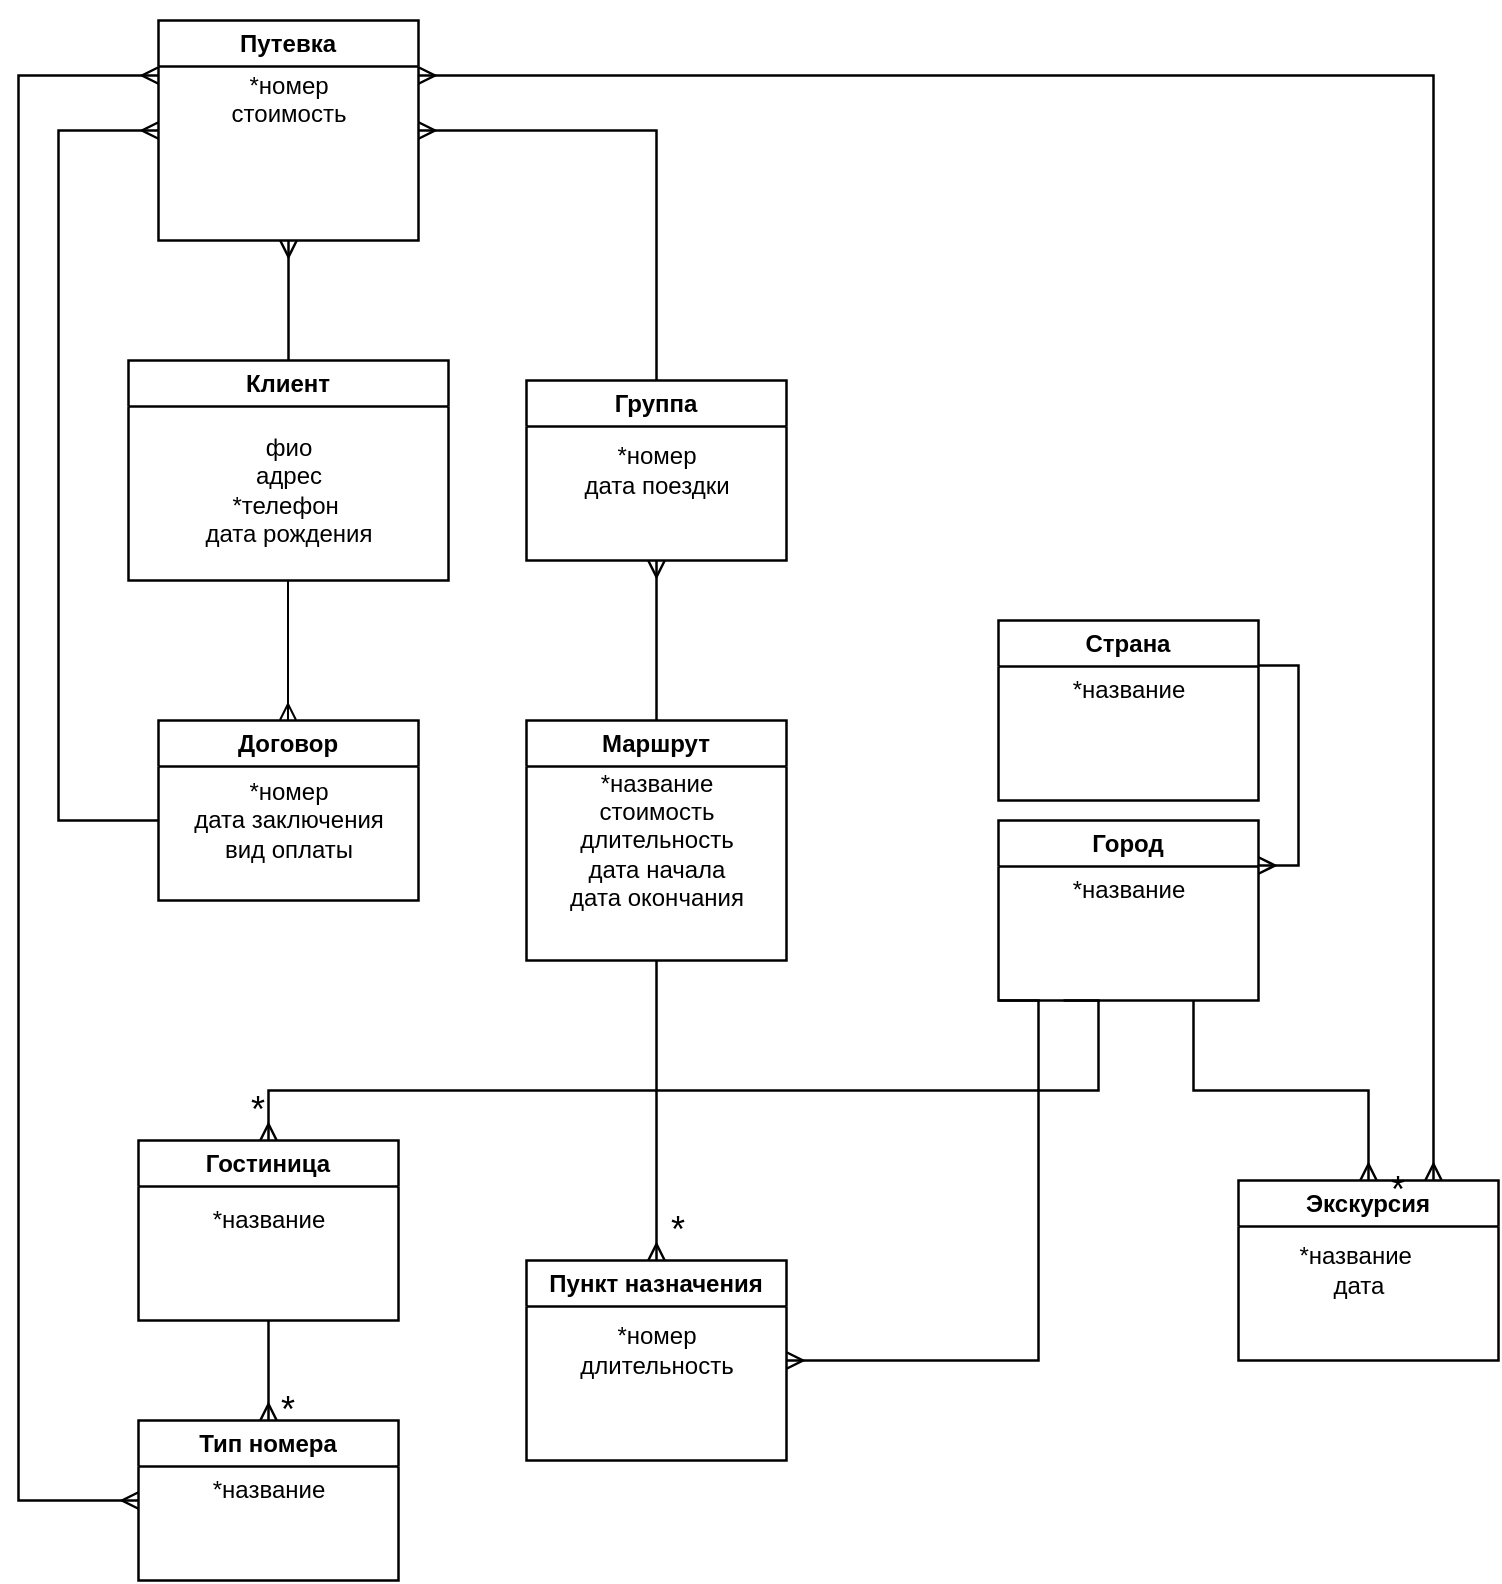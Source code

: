 <mxfile version="21.0.6" type="github">
  <diagram name="Page-1" id="dom_ONQLPfGAE_KSfMXB">
    <mxGraphModel dx="1783" dy="788" grid="1" gridSize="10" guides="1" tooltips="1" connect="1" arrows="1" fold="1" page="1" pageScale="1" pageWidth="827" pageHeight="1169" math="0" shadow="0">
      <root>
        <mxCell id="0" />
        <mxCell id="1" parent="0" />
        <mxCell id="PAVE9FlX5D9jsLE8WCEk-11" style="edgeStyle=orthogonalEdgeStyle;rounded=0;orthogonalLoop=1;jettySize=auto;html=1;exitX=0.5;exitY=1;exitDx=0;exitDy=0;entryX=0.5;entryY=0;entryDx=0;entryDy=0;endArrow=none;endFill=0;startArrow=ERmany;startFill=0;strokeWidth=1.25;" parent="1" source="B-Jphx4OP3Jhq67RXEfK-1" target="PAVE9FlX5D9jsLE8WCEk-3" edge="1">
          <mxGeometry relative="1" as="geometry" />
        </mxCell>
        <mxCell id="NzMGpS77SoHPdIjEXCKe-2" style="edgeStyle=orthogonalEdgeStyle;rounded=0;orthogonalLoop=1;jettySize=auto;html=1;exitX=0.5;exitY=0;exitDx=0;exitDy=0;entryX=1;entryY=0.5;entryDx=0;entryDy=0;endArrow=ERmany;endFill=0;startArrow=none;startFill=0;strokeWidth=1.25;" parent="1" source="B-Jphx4OP3Jhq67RXEfK-1" target="PAVE9FlX5D9jsLE8WCEk-41" edge="1">
          <mxGeometry relative="1" as="geometry" />
        </mxCell>
        <mxCell id="B-Jphx4OP3Jhq67RXEfK-1" value="Группа" style="swimlane;whiteSpace=wrap;html=1;startSize=23;strokeWidth=1.25;" parent="1" vertex="1">
          <mxGeometry x="284" y="250" width="130" height="90" as="geometry" />
        </mxCell>
        <mxCell id="PAVE9FlX5D9jsLE8WCEk-22" value="*номер&lt;br&gt;дата поездки" style="text;html=1;align=center;verticalAlign=middle;resizable=0;points=[];autosize=1;strokeColor=none;fillColor=none;strokeWidth=1.25;" parent="B-Jphx4OP3Jhq67RXEfK-1" vertex="1">
          <mxGeometry x="15" y="25" width="100" height="40" as="geometry" />
        </mxCell>
        <mxCell id="PAVE9FlX5D9jsLE8WCEk-66" style="edgeStyle=orthogonalEdgeStyle;rounded=0;orthogonalLoop=1;jettySize=auto;html=1;exitX=0.5;exitY=0;exitDx=0;exitDy=0;startArrow=none;startFill=0;endArrow=ERmany;endFill=0;entryX=0.5;entryY=1;entryDx=0;entryDy=0;strokeWidth=1.25;" parent="1" source="PAVE9FlX5D9jsLE8WCEk-2" target="PAVE9FlX5D9jsLE8WCEk-41" edge="1">
          <mxGeometry relative="1" as="geometry">
            <mxPoint x="220" y="200" as="targetPoint" />
          </mxGeometry>
        </mxCell>
        <mxCell id="PAVE9FlX5D9jsLE8WCEk-2" value="Клиент" style="swimlane;whiteSpace=wrap;html=1;startSize=23;strokeWidth=1.25;" parent="1" vertex="1">
          <mxGeometry x="85" y="240" width="160" height="110" as="geometry" />
        </mxCell>
        <mxCell id="PAVE9FlX5D9jsLE8WCEk-20" value="фио&lt;br&gt;адрес&lt;br&gt;*телефон&amp;nbsp;&lt;br&gt;дата рождения" style="text;html=1;align=center;verticalAlign=middle;resizable=0;points=[];autosize=1;strokeColor=none;fillColor=none;strokeWidth=1.25;" parent="PAVE9FlX5D9jsLE8WCEk-2" vertex="1">
          <mxGeometry x="25" y="30" width="110" height="70" as="geometry" />
        </mxCell>
        <mxCell id="PAVE9FlX5D9jsLE8WCEk-15" style="edgeStyle=orthogonalEdgeStyle;rounded=0;orthogonalLoop=1;jettySize=auto;html=1;exitX=0.5;exitY=1;exitDx=0;exitDy=0;entryX=0.5;entryY=0;entryDx=0;entryDy=0;startArrow=none;startFill=0;endArrow=ERmany;endFill=0;strokeWidth=1.25;" parent="1" source="PAVE9FlX5D9jsLE8WCEk-3" target="PAVE9FlX5D9jsLE8WCEk-8" edge="1">
          <mxGeometry relative="1" as="geometry" />
        </mxCell>
        <mxCell id="PAVE9FlX5D9jsLE8WCEk-3" value="Маршрут" style="swimlane;whiteSpace=wrap;html=1;strokeWidth=1.25;" parent="1" vertex="1">
          <mxGeometry x="284" y="420" width="130" height="120" as="geometry" />
        </mxCell>
        <mxCell id="PAVE9FlX5D9jsLE8WCEk-23" value="*название&lt;br&gt;стоимость&lt;br&gt;длительность&lt;br&gt;дата начала&lt;br&gt;дата окончания" style="text;html=1;align=center;verticalAlign=middle;resizable=0;points=[];autosize=1;strokeColor=none;fillColor=none;strokeWidth=1.25;" parent="PAVE9FlX5D9jsLE8WCEk-3" vertex="1">
          <mxGeometry x="10" y="15" width="110" height="90" as="geometry" />
        </mxCell>
        <mxCell id="htlLHrFRpJsP-b6ZbDhI-6" style="edgeStyle=orthogonalEdgeStyle;rounded=0;orthogonalLoop=1;jettySize=auto;html=1;exitX=0.5;exitY=0;exitDx=0;exitDy=0;entryX=0.5;entryY=1;entryDx=0;entryDy=0;endArrow=none;endFill=0;startArrow=ERmany;startFill=0;" edge="1" parent="1" source="PAVE9FlX5D9jsLE8WCEk-4" target="PAVE9FlX5D9jsLE8WCEk-2">
          <mxGeometry relative="1" as="geometry" />
        </mxCell>
        <mxCell id="PAVE9FlX5D9jsLE8WCEk-4" value="Договор" style="swimlane;whiteSpace=wrap;html=1;strokeWidth=1.25;" parent="1" vertex="1">
          <mxGeometry x="100" y="420" width="130" height="90" as="geometry" />
        </mxCell>
        <mxCell id="PAVE9FlX5D9jsLE8WCEk-24" value="*номер&lt;br&gt;дата заключения&lt;br&gt;вид оплаты" style="text;html=1;align=center;verticalAlign=middle;resizable=0;points=[];autosize=1;strokeColor=none;fillColor=none;strokeWidth=1.25;" parent="PAVE9FlX5D9jsLE8WCEk-4" vertex="1">
          <mxGeometry x="5" y="20" width="120" height="60" as="geometry" />
        </mxCell>
        <mxCell id="PAVE9FlX5D9jsLE8WCEk-5" value="Страна" style="swimlane;whiteSpace=wrap;html=1;strokeWidth=1.25;" parent="1" vertex="1">
          <mxGeometry x="520" y="370" width="130" height="90" as="geometry" />
        </mxCell>
        <mxCell id="PAVE9FlX5D9jsLE8WCEk-28" value="*название" style="text;html=1;align=center;verticalAlign=middle;resizable=0;points=[];autosize=1;strokeColor=none;fillColor=none;strokeWidth=1.25;" parent="PAVE9FlX5D9jsLE8WCEk-5" vertex="1">
          <mxGeometry x="25" y="20" width="80" height="30" as="geometry" />
        </mxCell>
        <mxCell id="PAVE9FlX5D9jsLE8WCEk-45" style="edgeStyle=orthogonalEdgeStyle;rounded=0;orthogonalLoop=1;jettySize=auto;html=1;exitX=0;exitY=1;exitDx=0;exitDy=0;startArrow=none;startFill=0;endArrow=ERmany;endFill=0;entryX=1;entryY=0.5;entryDx=0;entryDy=0;strokeWidth=1.25;" parent="1" source="PAVE9FlX5D9jsLE8WCEk-6" target="PAVE9FlX5D9jsLE8WCEk-8" edge="1">
          <mxGeometry relative="1" as="geometry">
            <mxPoint x="460" y="743" as="targetPoint" />
            <Array as="points">
              <mxPoint x="540" y="560" />
              <mxPoint x="540" y="740" />
            </Array>
          </mxGeometry>
        </mxCell>
        <mxCell id="NzMGpS77SoHPdIjEXCKe-5" style="edgeStyle=orthogonalEdgeStyle;rounded=0;orthogonalLoop=1;jettySize=auto;html=1;exitX=1;exitY=0.25;exitDx=0;exitDy=0;entryX=1;entryY=0.25;entryDx=0;entryDy=0;endArrow=none;endFill=0;startArrow=ERmany;startFill=0;strokeWidth=1.25;" parent="1" source="PAVE9FlX5D9jsLE8WCEk-6" target="PAVE9FlX5D9jsLE8WCEk-5" edge="1">
          <mxGeometry relative="1" as="geometry" />
        </mxCell>
        <mxCell id="PAVE9FlX5D9jsLE8WCEk-6" value="Город" style="swimlane;whiteSpace=wrap;html=1;strokeWidth=1.25;" parent="1" vertex="1">
          <mxGeometry x="520" y="470" width="130" height="90" as="geometry" />
        </mxCell>
        <mxCell id="PAVE9FlX5D9jsLE8WCEk-29" value="*название" style="text;html=1;align=center;verticalAlign=middle;resizable=0;points=[];autosize=1;strokeColor=none;fillColor=none;strokeWidth=1.25;" parent="PAVE9FlX5D9jsLE8WCEk-6" vertex="1">
          <mxGeometry x="25" y="20" width="80" height="30" as="geometry" />
        </mxCell>
        <mxCell id="PAVE9FlX5D9jsLE8WCEk-44" style="edgeStyle=orthogonalEdgeStyle;rounded=0;orthogonalLoop=1;jettySize=auto;html=1;exitX=0.5;exitY=0;exitDx=0;exitDy=0;startArrow=ERmany;startFill=0;endArrow=none;endFill=0;entryX=0.25;entryY=1;entryDx=0;entryDy=0;strokeWidth=1.25;" parent="1" source="PAVE9FlX5D9jsLE8WCEk-7" target="PAVE9FlX5D9jsLE8WCEk-6" edge="1">
          <mxGeometry relative="1" as="geometry">
            <mxPoint x="560" y="570" as="targetPoint" />
            <Array as="points">
              <mxPoint x="155" y="605" />
              <mxPoint x="570" y="605" />
              <mxPoint x="570" y="560" />
            </Array>
          </mxGeometry>
        </mxCell>
        <mxCell id="PAVE9FlX5D9jsLE8WCEk-7" value="Гостиница" style="swimlane;whiteSpace=wrap;html=1;startSize=23;strokeWidth=1.25;" parent="1" vertex="1">
          <mxGeometry x="90" y="630" width="130" height="90" as="geometry" />
        </mxCell>
        <mxCell id="PAVE9FlX5D9jsLE8WCEk-31" value="*название" style="text;html=1;align=center;verticalAlign=middle;resizable=0;points=[];autosize=1;strokeColor=none;fillColor=none;strokeWidth=1.25;" parent="PAVE9FlX5D9jsLE8WCEk-7" vertex="1">
          <mxGeometry x="25" y="25" width="80" height="30" as="geometry" />
        </mxCell>
        <mxCell id="PAVE9FlX5D9jsLE8WCEk-8" value="Пункт назначения" style="swimlane;whiteSpace=wrap;html=1;startSize=23;strokeWidth=1.25;" parent="1" vertex="1">
          <mxGeometry x="284" y="690" width="130" height="100" as="geometry" />
        </mxCell>
        <mxCell id="PAVE9FlX5D9jsLE8WCEk-30" value="*номер&lt;br&gt;длительность" style="text;html=1;align=center;verticalAlign=middle;resizable=0;points=[];autosize=1;strokeColor=none;fillColor=none;strokeWidth=1.25;" parent="PAVE9FlX5D9jsLE8WCEk-8" vertex="1">
          <mxGeometry x="15" y="25" width="100" height="40" as="geometry" />
        </mxCell>
        <mxCell id="NzMGpS77SoHPdIjEXCKe-3" style="edgeStyle=orthogonalEdgeStyle;rounded=0;orthogonalLoop=1;jettySize=auto;html=1;exitX=0.75;exitY=0;exitDx=0;exitDy=0;entryX=1;entryY=0.25;entryDx=0;entryDy=0;endArrow=ERmany;endFill=0;startArrow=ERmany;startFill=0;strokeWidth=1.25;" parent="1" source="PAVE9FlX5D9jsLE8WCEk-9" target="PAVE9FlX5D9jsLE8WCEk-41" edge="1">
          <mxGeometry relative="1" as="geometry">
            <mxPoint x="740" y="80" as="targetPoint" />
            <Array as="points">
              <mxPoint x="738" y="98" />
            </Array>
          </mxGeometry>
        </mxCell>
        <mxCell id="NzMGpS77SoHPdIjEXCKe-6" style="edgeStyle=orthogonalEdgeStyle;rounded=0;orthogonalLoop=1;jettySize=auto;html=1;exitX=0.5;exitY=0;exitDx=0;exitDy=0;entryX=0.75;entryY=1;entryDx=0;entryDy=0;endArrow=none;endFill=0;startArrow=ERmany;startFill=0;strokeWidth=1.25;" parent="1" source="PAVE9FlX5D9jsLE8WCEk-9" target="PAVE9FlX5D9jsLE8WCEk-6" edge="1">
          <mxGeometry relative="1" as="geometry" />
        </mxCell>
        <mxCell id="PAVE9FlX5D9jsLE8WCEk-9" value="Экскурсия" style="swimlane;whiteSpace=wrap;html=1;strokeWidth=1.25;" parent="1" vertex="1">
          <mxGeometry x="640" y="650" width="130" height="90" as="geometry">
            <mxRectangle x="510" y="520" width="100" height="30" as="alternateBounds" />
          </mxGeometry>
        </mxCell>
        <mxCell id="PAVE9FlX5D9jsLE8WCEk-32" value="*название&amp;nbsp;&lt;br&gt;дата" style="text;html=1;align=center;verticalAlign=middle;resizable=0;points=[];autosize=1;strokeColor=none;fillColor=none;strokeWidth=1.25;" parent="PAVE9FlX5D9jsLE8WCEk-9" vertex="1">
          <mxGeometry x="20" y="25" width="80" height="40" as="geometry" />
        </mxCell>
        <mxCell id="PAVE9FlX5D9jsLE8WCEk-41" value="Путевка" style="swimlane;whiteSpace=wrap;html=1;strokeWidth=1.25;" parent="1" vertex="1">
          <mxGeometry x="100" y="70" width="130" height="110" as="geometry" />
        </mxCell>
        <mxCell id="PAVE9FlX5D9jsLE8WCEk-55" value="&lt;br&gt;&lt;br&gt;*номер&lt;br&gt;стоимость" style="text;html=1;align=center;verticalAlign=middle;resizable=0;points=[];autosize=1;strokeColor=none;fillColor=none;strokeWidth=1.25;" parent="PAVE9FlX5D9jsLE8WCEk-41" vertex="1">
          <mxGeometry x="25" y="-10" width="80" height="70" as="geometry" />
        </mxCell>
        <mxCell id="PAVE9FlX5D9jsLE8WCEk-46" style="edgeStyle=orthogonalEdgeStyle;rounded=0;orthogonalLoop=1;jettySize=auto;html=1;exitX=0.5;exitY=0;exitDx=0;exitDy=0;entryX=0.5;entryY=1;entryDx=0;entryDy=0;startArrow=ERmany;startFill=0;endArrow=none;endFill=0;strokeWidth=1.25;" parent="1" source="PAVE9FlX5D9jsLE8WCEk-43" target="PAVE9FlX5D9jsLE8WCEk-7" edge="1">
          <mxGeometry relative="1" as="geometry" />
        </mxCell>
        <mxCell id="NzMGpS77SoHPdIjEXCKe-4" style="edgeStyle=orthogonalEdgeStyle;rounded=0;orthogonalLoop=1;jettySize=auto;html=1;exitX=0;exitY=0.5;exitDx=0;exitDy=0;entryX=0;entryY=0.25;entryDx=0;entryDy=0;endArrow=ERmany;endFill=0;startArrow=ERmany;startFill=0;strokeWidth=1.25;" parent="1" source="PAVE9FlX5D9jsLE8WCEk-43" target="PAVE9FlX5D9jsLE8WCEk-41" edge="1">
          <mxGeometry relative="1" as="geometry">
            <mxPoint x="20" y="80" as="targetPoint" />
            <Array as="points">
              <mxPoint x="30" y="810" />
              <mxPoint x="30" y="98" />
            </Array>
          </mxGeometry>
        </mxCell>
        <mxCell id="PAVE9FlX5D9jsLE8WCEk-43" value="Тип номера" style="swimlane;whiteSpace=wrap;html=1;strokeWidth=1.25;" parent="1" vertex="1">
          <mxGeometry x="90" y="770" width="130" height="80" as="geometry" />
        </mxCell>
        <mxCell id="PAVE9FlX5D9jsLE8WCEk-47" value="*название" style="text;html=1;align=center;verticalAlign=middle;resizable=0;points=[];autosize=1;strokeColor=none;fillColor=none;strokeWidth=1.25;" parent="PAVE9FlX5D9jsLE8WCEk-43" vertex="1">
          <mxGeometry x="25" y="20" width="80" height="30" as="geometry" />
        </mxCell>
        <mxCell id="NzMGpS77SoHPdIjEXCKe-1" style="edgeStyle=orthogonalEdgeStyle;rounded=0;orthogonalLoop=1;jettySize=auto;html=1;entryX=0;entryY=0.5;entryDx=0;entryDy=0;strokeWidth=1.25;endArrow=ERmany;endFill=0;" parent="1" target="PAVE9FlX5D9jsLE8WCEk-41" edge="1">
          <mxGeometry relative="1" as="geometry">
            <mxPoint x="60" y="130" as="targetPoint" />
            <mxPoint x="100" y="470" as="sourcePoint" />
            <Array as="points">
              <mxPoint x="50" y="470" />
              <mxPoint x="50" y="125" />
            </Array>
          </mxGeometry>
        </mxCell>
        <mxCell id="htlLHrFRpJsP-b6ZbDhI-9" value="&lt;font style=&quot;font-size: 18px;&quot;&gt;*&lt;/font&gt;" style="text;html=1;strokeColor=none;fillColor=none;align=center;verticalAlign=middle;whiteSpace=wrap;rounded=0;" vertex="1" parent="1">
          <mxGeometry x="330" y="660" width="60" height="30" as="geometry" />
        </mxCell>
        <mxCell id="htlLHrFRpJsP-b6ZbDhI-10" value="&lt;font style=&quot;font-size: 18px;&quot;&gt;*&lt;/font&gt;" style="text;html=1;strokeColor=none;fillColor=none;align=center;verticalAlign=middle;whiteSpace=wrap;rounded=0;" vertex="1" parent="1">
          <mxGeometry x="135" y="750" width="60" height="30" as="geometry" />
        </mxCell>
        <mxCell id="htlLHrFRpJsP-b6ZbDhI-11" value="&lt;font style=&quot;font-size: 18px;&quot;&gt;*&lt;/font&gt;" style="text;html=1;strokeColor=none;fillColor=none;align=center;verticalAlign=middle;whiteSpace=wrap;rounded=0;" vertex="1" parent="1">
          <mxGeometry x="120" y="600" width="60" height="30" as="geometry" />
        </mxCell>
        <mxCell id="htlLHrFRpJsP-b6ZbDhI-12" value="&lt;font style=&quot;font-size: 18px;&quot;&gt;*&lt;/font&gt;" style="text;html=1;strokeColor=none;fillColor=none;align=center;verticalAlign=middle;whiteSpace=wrap;rounded=0;" vertex="1" parent="1">
          <mxGeometry x="690" y="640" width="60" height="30" as="geometry" />
        </mxCell>
      </root>
    </mxGraphModel>
  </diagram>
</mxfile>
